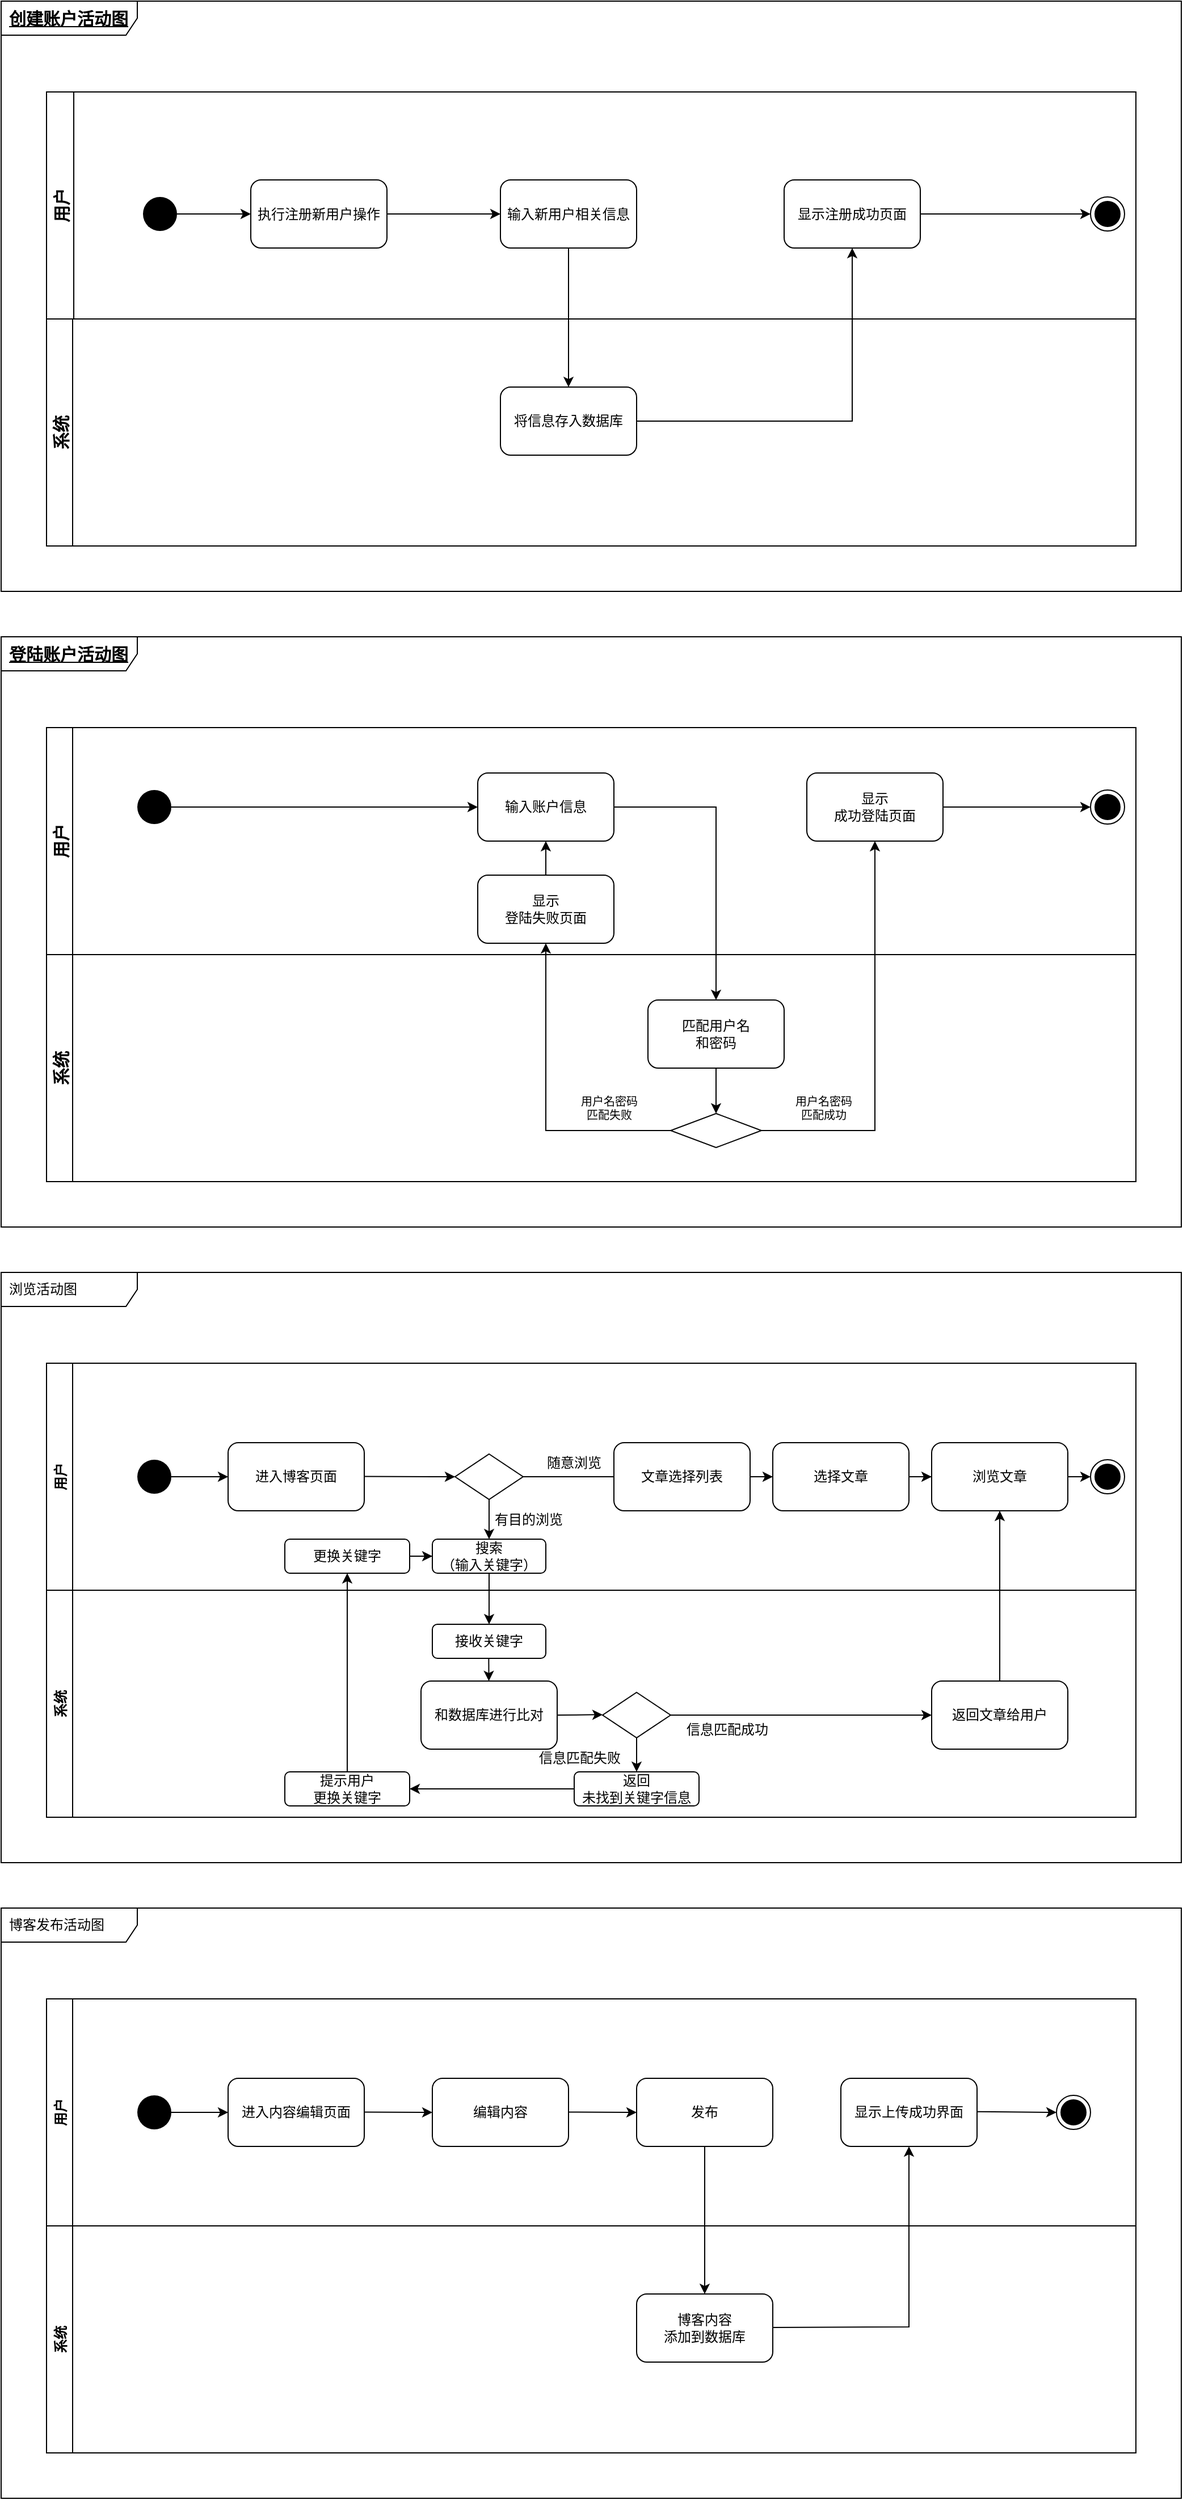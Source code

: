 <mxfile version="18.0.6" type="device"><diagram id="VyOUuFxo-4NVgqY9Qghv" name="Page-1"><mxGraphModel dx="396" dy="2226" grid="1" gridSize="10" guides="1" tooltips="1" connect="1" arrows="1" fold="1" page="1" pageScale="1" pageWidth="850" pageHeight="1100" math="0" shadow="0"><root><mxCell id="0"/><mxCell id="1" parent="0"/><mxCell id="5uQV9UeN7LHkwGVn9AdT-33" value="浏览活动图" style="shape=umlFrame;whiteSpace=wrap;html=1;width=120;height=30;boundedLbl=1;verticalAlign=middle;align=left;spacingLeft=5;" parent="1" vertex="1"><mxGeometry x="1120" y="1080" width="1040" height="520" as="geometry"/></mxCell><mxCell id="mzjbOrU-5TcgiReOGmap-36" value="&lt;span style=&quot;font-weight: 700; text-align: center; text-decoration-line: underline;&quot;&gt;登陆账户活动图&lt;/span&gt;" style="shape=umlFrame;whiteSpace=wrap;html=1;width=120;height=30;boundedLbl=1;verticalAlign=middle;align=left;spacingLeft=5;fontSize=15;fillColor=none;" parent="1" vertex="1"><mxGeometry x="1120" y="520" width="1040" height="520" as="geometry"/></mxCell><mxCell id="mzjbOrU-5TcgiReOGmap-33" value="&lt;span style=&quot;font-weight: 700; text-align: center; text-decoration-line: underline;&quot;&gt;创建账户活动图&lt;/span&gt;" style="shape=umlFrame;whiteSpace=wrap;html=1;width=120;height=30;boundedLbl=1;verticalAlign=middle;align=left;spacingLeft=5;fontSize=15;fillColor=none;" parent="1" vertex="1"><mxGeometry x="1120" y="-40" width="1040" height="520" as="geometry"/></mxCell><mxCell id="5uQV9UeN7LHkwGVn9AdT-32" value="博客发布活动图" style="shape=umlFrame;whiteSpace=wrap;html=1;width=120;height=30;boundedLbl=1;verticalAlign=middle;align=left;spacingLeft=5;" parent="1" vertex="1"><mxGeometry x="1120" y="1640" width="1040" height="520" as="geometry"/></mxCell><mxCell id="5uQV9UeN7LHkwGVn9AdT-8" value="用户" style="swimlane;horizontal=0;" parent="1" vertex="1"><mxGeometry x="1160" y="1720" width="960" height="200" as="geometry"/></mxCell><mxCell id="5uQV9UeN7LHkwGVn9AdT-9" value="" style="ellipse;fillColor=#000000;strokeColor=none;" parent="5uQV9UeN7LHkwGVn9AdT-8" vertex="1"><mxGeometry x="80" y="85" width="30" height="30" as="geometry"/></mxCell><mxCell id="5uQV9UeN7LHkwGVn9AdT-14" value="进入内容编辑页面" style="rounded=1;whiteSpace=wrap;html=1;" parent="5uQV9UeN7LHkwGVn9AdT-8" vertex="1"><mxGeometry x="160" y="70" width="120" height="60" as="geometry"/></mxCell><mxCell id="5uQV9UeN7LHkwGVn9AdT-15" value="编辑内容&lt;span style=&quot;color: rgba(0, 0, 0, 0); font-family: monospace; font-size: 0px; text-align: start;&quot;&gt;%3CmxGraphModel%3E%3Croot%3E%3CmxCell%20id%3D%220%22%2F%3E%3CmxCell%20id%3D%221%22%20parent%3D%220%22%2F%3E%3CmxCell%20id%3D%222%22%20value%3D%22%E8%BF%9B%E5%85%A5%E7%BC%96%E8%BE%91%E9%A1%B5%E9%9D%A2%22%20style%3D%22rounded%3D1%3BwhiteSpace%3Dwrap%3Bhtml%3D1%3B%22%20vertex%3D%221%22%20parent%3D%221%22%3E%3CmxGeometry%20x%3D%22240%22%20y%3D%22270%22%20width%3D%22120%22%20height%3D%2260%22%20as%3D%22geometry%22%2F%3E%3C%2FmxCell%3E%3C%2Froot%3E%3C%2FmxGraphModel%3E&lt;/span&gt;" style="rounded=1;whiteSpace=wrap;html=1;" parent="5uQV9UeN7LHkwGVn9AdT-8" vertex="1"><mxGeometry x="340" y="70" width="120" height="60" as="geometry"/></mxCell><mxCell id="5uQV9UeN7LHkwGVn9AdT-16" value="发布" style="rounded=1;whiteSpace=wrap;html=1;" parent="5uQV9UeN7LHkwGVn9AdT-8" vertex="1"><mxGeometry x="520" y="70" width="120" height="60" as="geometry"/></mxCell><mxCell id="5uQV9UeN7LHkwGVn9AdT-18" value="显示上传成功界面" style="rounded=1;whiteSpace=wrap;html=1;" parent="5uQV9UeN7LHkwGVn9AdT-8" vertex="1"><mxGeometry x="700" y="70" width="120" height="60" as="geometry"/></mxCell><mxCell id="5uQV9UeN7LHkwGVn9AdT-21" value="" style="endArrow=classic;html=1;rounded=0;exitX=1;exitY=0.5;exitDx=0;exitDy=0;entryX=0;entryY=0.5;entryDx=0;entryDy=0;" parent="5uQV9UeN7LHkwGVn9AdT-8" target="5uQV9UeN7LHkwGVn9AdT-15" edge="1"><mxGeometry width="50" height="50" relative="1" as="geometry"><mxPoint x="280" y="99.76" as="sourcePoint"/><mxPoint x="330" y="99.76" as="targetPoint"/></mxGeometry></mxCell><mxCell id="5uQV9UeN7LHkwGVn9AdT-23" value="" style="endArrow=classic;html=1;rounded=0;exitX=1;exitY=0.5;exitDx=0;exitDy=0;entryX=0;entryY=0.5;entryDx=0;entryDy=0;" parent="5uQV9UeN7LHkwGVn9AdT-8" target="5uQV9UeN7LHkwGVn9AdT-16" edge="1"><mxGeometry width="50" height="50" relative="1" as="geometry"><mxPoint x="460" y="99.76" as="sourcePoint"/><mxPoint x="510" y="99.76" as="targetPoint"/></mxGeometry></mxCell><mxCell id="5uQV9UeN7LHkwGVn9AdT-27" value="" style="ellipse;html=1;shape=endState;fillColor=#000000;strokeColor=#000000;" parent="5uQV9UeN7LHkwGVn9AdT-8" vertex="1"><mxGeometry x="890" y="85" width="30" height="30" as="geometry"/></mxCell><mxCell id="5uQV9UeN7LHkwGVn9AdT-28" value="" style="endArrow=classic;html=1;rounded=0;exitX=1;exitY=0.5;exitDx=0;exitDy=0;entryX=0;entryY=0.5;entryDx=0;entryDy=0;" parent="5uQV9UeN7LHkwGVn9AdT-8" target="5uQV9UeN7LHkwGVn9AdT-27" edge="1"><mxGeometry width="50" height="50" relative="1" as="geometry"><mxPoint x="820" y="99.33" as="sourcePoint"/><mxPoint x="880" y="99.57" as="targetPoint"/></mxGeometry></mxCell><mxCell id="5uQV9UeN7LHkwGVn9AdT-19" value="" style="endArrow=classic;html=1;rounded=0;exitX=1;exitY=0.5;exitDx=0;exitDy=0;entryX=0;entryY=0.5;entryDx=0;entryDy=0;" parent="5uQV9UeN7LHkwGVn9AdT-8" source="5uQV9UeN7LHkwGVn9AdT-9" target="5uQV9UeN7LHkwGVn9AdT-14" edge="1"><mxGeometry width="50" height="50" relative="1" as="geometry"><mxPoint x="400" y="185" as="sourcePoint"/><mxPoint x="150" y="85" as="targetPoint"/></mxGeometry></mxCell><mxCell id="5uQV9UeN7LHkwGVn9AdT-10" value="系统" style="swimlane;horizontal=0;" parent="1" vertex="1"><mxGeometry x="1160" y="1920" width="960" height="200" as="geometry"/></mxCell><mxCell id="5uQV9UeN7LHkwGVn9AdT-17" value="博客内容&lt;br&gt;添加到数据库" style="rounded=1;whiteSpace=wrap;html=1;" parent="5uQV9UeN7LHkwGVn9AdT-10" vertex="1"><mxGeometry x="520" y="60" width="120" height="60" as="geometry"/></mxCell><mxCell id="5uQV9UeN7LHkwGVn9AdT-26" value="" style="endArrow=classic;html=1;rounded=0;exitX=1;exitY=0.5;exitDx=0;exitDy=0;entryX=0.5;entryY=1;entryDx=0;entryDy=0;" parent="5uQV9UeN7LHkwGVn9AdT-10" target="5uQV9UeN7LHkwGVn9AdT-18" edge="1"><mxGeometry width="50" height="50" relative="1" as="geometry"><mxPoint x="640" y="89.47" as="sourcePoint"/><mxPoint x="700" y="89.71" as="targetPoint"/><Array as="points"><mxPoint x="760" y="89"/></Array></mxGeometry></mxCell><mxCell id="5uQV9UeN7LHkwGVn9AdT-24" value="" style="endArrow=classic;html=1;rounded=0;exitX=0.5;exitY=1;exitDx=0;exitDy=0;entryX=0.5;entryY=0;entryDx=0;entryDy=0;" parent="1" source="5uQV9UeN7LHkwGVn9AdT-16" target="5uQV9UeN7LHkwGVn9AdT-17" edge="1"><mxGeometry width="50" height="50" relative="1" as="geometry"><mxPoint x="1690" y="1865" as="sourcePoint"/><mxPoint x="1730" y="1925" as="targetPoint"/></mxGeometry></mxCell><mxCell id="5uQV9UeN7LHkwGVn9AdT-34" value="用户" style="swimlane;horizontal=0;" parent="1" vertex="1"><mxGeometry x="1160" y="1160" width="960" height="200" as="geometry"/></mxCell><mxCell id="5uQV9UeN7LHkwGVn9AdT-35" value="" style="ellipse;fillColor=#000000;strokeColor=none;" parent="5uQV9UeN7LHkwGVn9AdT-34" vertex="1"><mxGeometry x="80" y="85" width="30" height="30" as="geometry"/></mxCell><mxCell id="5uQV9UeN7LHkwGVn9AdT-36" value="进入博客页面" style="rounded=1;whiteSpace=wrap;html=1;" parent="5uQV9UeN7LHkwGVn9AdT-34" vertex="1"><mxGeometry x="160" y="70" width="120" height="60" as="geometry"/></mxCell><mxCell id="5uQV9UeN7LHkwGVn9AdT-38" value="浏览文章" style="rounded=1;whiteSpace=wrap;html=1;" parent="5uQV9UeN7LHkwGVn9AdT-34" vertex="1"><mxGeometry x="780" y="70" width="120" height="60" as="geometry"/></mxCell><mxCell id="5uQV9UeN7LHkwGVn9AdT-40" value="" style="endArrow=classic;html=1;rounded=0;exitX=1;exitY=0.5;exitDx=0;exitDy=0;entryX=0;entryY=0.5;entryDx=0;entryDy=0;" parent="5uQV9UeN7LHkwGVn9AdT-34" target="5uQV9UeN7LHkwGVn9AdT-49" edge="1"><mxGeometry width="50" height="50" relative="1" as="geometry"><mxPoint x="280" y="99.76" as="sourcePoint"/><mxPoint x="340" y="100" as="targetPoint"/></mxGeometry></mxCell><mxCell id="5uQV9UeN7LHkwGVn9AdT-41" value="" style="endArrow=classic;html=1;rounded=0;exitX=1;exitY=0.5;exitDx=0;exitDy=0;" parent="5uQV9UeN7LHkwGVn9AdT-34" source="5uQV9UeN7LHkwGVn9AdT-49" edge="1"><mxGeometry width="50" height="50" relative="1" as="geometry"><mxPoint x="460" y="99.76" as="sourcePoint"/><mxPoint x="530" y="100" as="targetPoint"/></mxGeometry></mxCell><mxCell id="5uQV9UeN7LHkwGVn9AdT-42" value="" style="ellipse;html=1;shape=endState;fillColor=#000000;strokeColor=#000000;" parent="5uQV9UeN7LHkwGVn9AdT-34" vertex="1"><mxGeometry x="920" y="85" width="30" height="30" as="geometry"/></mxCell><mxCell id="5uQV9UeN7LHkwGVn9AdT-43" value="" style="endArrow=classic;html=1;rounded=0;exitX=1;exitY=0.5;exitDx=0;exitDy=0;entryX=0;entryY=0.5;entryDx=0;entryDy=0;" parent="5uQV9UeN7LHkwGVn9AdT-34" source="5uQV9UeN7LHkwGVn9AdT-38" target="5uQV9UeN7LHkwGVn9AdT-42" edge="1"><mxGeometry width="50" height="50" relative="1" as="geometry"><mxPoint x="820" y="99.33" as="sourcePoint"/><mxPoint x="880" y="99.57" as="targetPoint"/></mxGeometry></mxCell><mxCell id="5uQV9UeN7LHkwGVn9AdT-49" value="" style="rhombus;" parent="5uQV9UeN7LHkwGVn9AdT-34" vertex="1"><mxGeometry x="360" y="80" width="60" height="40" as="geometry"/></mxCell><mxCell id="5uQV9UeN7LHkwGVn9AdT-50" value="随意浏览" style="text;html=1;strokeColor=none;fillColor=none;align=center;verticalAlign=middle;whiteSpace=wrap;rounded=0;" parent="5uQV9UeN7LHkwGVn9AdT-34" vertex="1"><mxGeometry x="430" y="80" width="70" height="15" as="geometry"/></mxCell><mxCell id="5uQV9UeN7LHkwGVn9AdT-53" value="有目的浏览" style="text;html=1;strokeColor=none;fillColor=none;align=center;verticalAlign=middle;whiteSpace=wrap;rounded=0;" parent="5uQV9UeN7LHkwGVn9AdT-34" vertex="1"><mxGeometry x="390" y="130" width="70" height="15" as="geometry"/></mxCell><mxCell id="5uQV9UeN7LHkwGVn9AdT-52" value="搜索&lt;br&gt;（输入关键字）" style="rounded=1;whiteSpace=wrap;html=1;" parent="5uQV9UeN7LHkwGVn9AdT-34" vertex="1"><mxGeometry x="340" y="155" width="100" height="30" as="geometry"/></mxCell><mxCell id="5uQV9UeN7LHkwGVn9AdT-57" value="" style="endArrow=classic;html=1;rounded=0;exitX=0.5;exitY=1;exitDx=0;exitDy=0;startArrow=none;entryX=0.5;entryY=0;entryDx=0;entryDy=0;" parent="5uQV9UeN7LHkwGVn9AdT-34" source="5uQV9UeN7LHkwGVn9AdT-49" target="5uQV9UeN7LHkwGVn9AdT-52" edge="1"><mxGeometry width="50" height="50" relative="1" as="geometry"><mxPoint x="389.33" y="130" as="sourcePoint"/><mxPoint x="389" y="145" as="targetPoint"/></mxGeometry></mxCell><mxCell id="8PAccev4c5ejMQWysNrV-1" value="文章选择列表" style="rounded=1;whiteSpace=wrap;html=1;" parent="5uQV9UeN7LHkwGVn9AdT-34" vertex="1"><mxGeometry x="500" y="70" width="120" height="60" as="geometry"/></mxCell><mxCell id="5uQV9UeN7LHkwGVn9AdT-47" value="" style="endArrow=classic;html=1;rounded=0;exitX=1;exitY=0.5;exitDx=0;exitDy=0;entryX=0;entryY=0.5;entryDx=0;entryDy=0;" parent="5uQV9UeN7LHkwGVn9AdT-34" source="5uQV9UeN7LHkwGVn9AdT-35" target="5uQV9UeN7LHkwGVn9AdT-36" edge="1"><mxGeometry width="50" height="50" relative="1" as="geometry"><mxPoint x="400" y="185" as="sourcePoint"/><mxPoint x="150" y="85" as="targetPoint"/></mxGeometry></mxCell><mxCell id="8PAccev4c5ejMQWysNrV-6" style="edgeStyle=orthogonalEdgeStyle;rounded=0;orthogonalLoop=1;jettySize=auto;html=1;" parent="5uQV9UeN7LHkwGVn9AdT-34" source="5uQV9UeN7LHkwGVn9AdT-83" target="5uQV9UeN7LHkwGVn9AdT-52" edge="1"><mxGeometry relative="1" as="geometry"/></mxCell><mxCell id="5uQV9UeN7LHkwGVn9AdT-83" value="更换关键字" style="rounded=1;whiteSpace=wrap;html=1;" parent="5uQV9UeN7LHkwGVn9AdT-34" vertex="1"><mxGeometry x="210" y="155" width="110" height="30" as="geometry"/></mxCell><mxCell id="5uQV9UeN7LHkwGVn9AdT-44" value="系统" style="swimlane;horizontal=0;" parent="1" vertex="1"><mxGeometry x="1160" y="1360" width="960" height="200" as="geometry"/></mxCell><mxCell id="5uQV9UeN7LHkwGVn9AdT-45" value="返回文章给用户" style="rounded=1;whiteSpace=wrap;html=1;" parent="5uQV9UeN7LHkwGVn9AdT-44" vertex="1"><mxGeometry x="780" y="80" width="120" height="60" as="geometry"/></mxCell><mxCell id="5uQV9UeN7LHkwGVn9AdT-54" value="和数据库进行比对" style="rounded=1;whiteSpace=wrap;html=1;" parent="5uQV9UeN7LHkwGVn9AdT-44" vertex="1"><mxGeometry x="330" y="80" width="120" height="60" as="geometry"/></mxCell><mxCell id="5uQV9UeN7LHkwGVn9AdT-56" value="接收关键字" style="rounded=1;whiteSpace=wrap;html=1;" parent="5uQV9UeN7LHkwGVn9AdT-44" vertex="1"><mxGeometry x="340" y="30" width="100" height="30" as="geometry"/></mxCell><mxCell id="5uQV9UeN7LHkwGVn9AdT-58" value="" style="endArrow=classic;html=1;rounded=0;exitX=0.5;exitY=1;exitDx=0;exitDy=0;startArrow=none;" parent="5uQV9UeN7LHkwGVn9AdT-44" target="5uQV9UeN7LHkwGVn9AdT-54" edge="1"><mxGeometry width="50" height="50" relative="1" as="geometry"><mxPoint x="389.67" y="60" as="sourcePoint"/><mxPoint x="389.67" y="100" as="targetPoint"/></mxGeometry></mxCell><mxCell id="5uQV9UeN7LHkwGVn9AdT-59" value="" style="endArrow=classic;html=1;rounded=0;exitX=1;exitY=0.5;exitDx=0;exitDy=0;" parent="5uQV9UeN7LHkwGVn9AdT-44" edge="1"><mxGeometry width="50" height="50" relative="1" as="geometry"><mxPoint x="450" y="110.0" as="sourcePoint"/><mxPoint x="490" y="109.62" as="targetPoint"/></mxGeometry></mxCell><mxCell id="8PAccev4c5ejMQWysNrV-3" style="edgeStyle=orthogonalEdgeStyle;rounded=0;orthogonalLoop=1;jettySize=auto;html=1;" parent="5uQV9UeN7LHkwGVn9AdT-44" source="5uQV9UeN7LHkwGVn9AdT-62" target="5uQV9UeN7LHkwGVn9AdT-75" edge="1"><mxGeometry relative="1" as="geometry"/></mxCell><mxCell id="5uQV9UeN7LHkwGVn9AdT-62" value="" style="rhombus;" parent="5uQV9UeN7LHkwGVn9AdT-44" vertex="1"><mxGeometry x="490" y="90" width="60" height="40" as="geometry"/></mxCell><mxCell id="5uQV9UeN7LHkwGVn9AdT-72" value="信息匹配成功" style="text;html=1;strokeColor=none;fillColor=none;align=center;verticalAlign=middle;whiteSpace=wrap;rounded=0;" parent="5uQV9UeN7LHkwGVn9AdT-44" vertex="1"><mxGeometry x="560" y="115" width="80" height="15" as="geometry"/></mxCell><mxCell id="8PAccev4c5ejMQWysNrV-4" style="edgeStyle=orthogonalEdgeStyle;rounded=0;orthogonalLoop=1;jettySize=auto;html=1;" parent="5uQV9UeN7LHkwGVn9AdT-44" source="5uQV9UeN7LHkwGVn9AdT-75" target="5uQV9UeN7LHkwGVn9AdT-80" edge="1"><mxGeometry relative="1" as="geometry"/></mxCell><mxCell id="5uQV9UeN7LHkwGVn9AdT-75" value="返回&lt;br&gt;未找到关键字信息" style="rounded=1;whiteSpace=wrap;html=1;" parent="5uQV9UeN7LHkwGVn9AdT-44" vertex="1"><mxGeometry x="465" y="160" width="110" height="30" as="geometry"/></mxCell><mxCell id="5uQV9UeN7LHkwGVn9AdT-76" value="" style="endArrow=classic;html=1;rounded=0;exitX=1;exitY=0.5;exitDx=0;exitDy=0;entryX=0;entryY=0.5;entryDx=0;entryDy=0;" parent="5uQV9UeN7LHkwGVn9AdT-44" source="5uQV9UeN7LHkwGVn9AdT-62" target="5uQV9UeN7LHkwGVn9AdT-45" edge="1"><mxGeometry width="50" height="50" relative="1" as="geometry"><mxPoint x="550" y="140.38" as="sourcePoint"/><mxPoint x="590" y="140" as="targetPoint"/></mxGeometry></mxCell><mxCell id="5uQV9UeN7LHkwGVn9AdT-77" value="信息匹配失败" style="text;html=1;strokeColor=none;fillColor=none;align=center;verticalAlign=middle;whiteSpace=wrap;rounded=0;" parent="5uQV9UeN7LHkwGVn9AdT-44" vertex="1"><mxGeometry x="430" y="140" width="80" height="15" as="geometry"/></mxCell><mxCell id="5uQV9UeN7LHkwGVn9AdT-80" value="提示用户&lt;br&gt;更换关键字" style="rounded=1;whiteSpace=wrap;html=1;" parent="5uQV9UeN7LHkwGVn9AdT-44" vertex="1"><mxGeometry x="210" y="160" width="110" height="30" as="geometry"/></mxCell><mxCell id="5uQV9UeN7LHkwGVn9AdT-51" value="" style="endArrow=classic;html=1;rounded=0;exitX=0.5;exitY=1;exitDx=0;exitDy=0;startArrow=none;entryX=0.5;entryY=0;entryDx=0;entryDy=0;" parent="1" source="5uQV9UeN7LHkwGVn9AdT-52" target="5uQV9UeN7LHkwGVn9AdT-56" edge="1"><mxGeometry width="50" height="50" relative="1" as="geometry"><mxPoint x="1539.09" y="1275" as="sourcePoint"/><mxPoint x="1539" y="1370" as="targetPoint"/></mxGeometry></mxCell><mxCell id="5uQV9UeN7LHkwGVn9AdT-60" value="" style="endArrow=classic;html=1;rounded=0;exitX=0.5;exitY=0;exitDx=0;exitDy=0;startArrow=none;entryX=0.5;entryY=1;entryDx=0;entryDy=0;" parent="1" source="5uQV9UeN7LHkwGVn9AdT-45" target="5uQV9UeN7LHkwGVn9AdT-38" edge="1"><mxGeometry width="50" height="50" relative="1" as="geometry"><mxPoint x="1549.67" y="1410.0" as="sourcePoint"/><mxPoint x="1549.884" y="1465.0" as="targetPoint"/></mxGeometry></mxCell><mxCell id="mzjbOrU-5TcgiReOGmap-18" value="用户" style="swimlane;horizontal=0;fontSize=15;fillColor=none;startSize=24;" parent="1" vertex="1"><mxGeometry x="1160" y="40" width="960" height="200" as="geometry"/></mxCell><mxCell id="4Jj-CjBR4jtKUOTMu1HK-2" style="edgeStyle=orthogonalEdgeStyle;rounded=0;orthogonalLoop=1;jettySize=auto;html=1;" edge="1" parent="mzjbOrU-5TcgiReOGmap-18" source="mzjbOrU-5TcgiReOGmap-19" target="8PAccev4c5ejMQWysNrV-33"><mxGeometry relative="1" as="geometry"/></mxCell><mxCell id="mzjbOrU-5TcgiReOGmap-19" value="" style="ellipse;fillColor=#000000;strokeColor=none;fontSize=16;" parent="mzjbOrU-5TcgiReOGmap-18" vertex="1"><mxGeometry x="85" y="92.5" width="30" height="30" as="geometry"/></mxCell><mxCell id="mzjbOrU-5TcgiReOGmap-29" value="" style="ellipse;html=1;shape=endState;fillColor=#000000;strokeColor=#000000;fontSize=12;" parent="mzjbOrU-5TcgiReOGmap-18" vertex="1"><mxGeometry x="920" y="92.5" width="30" height="30" as="geometry"/></mxCell><mxCell id="8PAccev4c5ejMQWysNrV-33" value="执行注册新用户操作" style="rounded=1;whiteSpace=wrap;html=1;" parent="mzjbOrU-5TcgiReOGmap-18" vertex="1"><mxGeometry x="180" y="77.5" width="120" height="60" as="geometry"/></mxCell><mxCell id="8PAccev4c5ejMQWysNrV-66" value="输入新用户相关信息" style="rounded=1;whiteSpace=wrap;html=1;" parent="mzjbOrU-5TcgiReOGmap-18" vertex="1"><mxGeometry x="400" y="77.5" width="120" height="60" as="geometry"/></mxCell><mxCell id="8PAccev4c5ejMQWysNrV-76" style="edgeStyle=orthogonalEdgeStyle;rounded=0;orthogonalLoop=1;jettySize=auto;html=1;" parent="mzjbOrU-5TcgiReOGmap-18" source="8PAccev4c5ejMQWysNrV-33" target="8PAccev4c5ejMQWysNrV-66" edge="1"><mxGeometry relative="1" as="geometry"/></mxCell><mxCell id="4Jj-CjBR4jtKUOTMu1HK-1" style="edgeStyle=orthogonalEdgeStyle;rounded=0;orthogonalLoop=1;jettySize=auto;html=1;entryX=0;entryY=0.5;entryDx=0;entryDy=0;" edge="1" parent="mzjbOrU-5TcgiReOGmap-18" source="8PAccev4c5ejMQWysNrV-78" target="mzjbOrU-5TcgiReOGmap-29"><mxGeometry relative="1" as="geometry"/></mxCell><mxCell id="8PAccev4c5ejMQWysNrV-78" value="显示注册成功页面" style="rounded=1;whiteSpace=wrap;html=1;" parent="mzjbOrU-5TcgiReOGmap-18" vertex="1"><mxGeometry x="650" y="77.5" width="120" height="60" as="geometry"/></mxCell><mxCell id="4Jj-CjBR4jtKUOTMu1HK-3" style="edgeStyle=orthogonalEdgeStyle;rounded=0;orthogonalLoop=1;jettySize=auto;html=1;exitX=0;exitY=1;exitDx=0;exitDy=0;entryX=0.5;entryY=1;entryDx=0;entryDy=0;" edge="1" parent="mzjbOrU-5TcgiReOGmap-18" source="mzjbOrU-5TcgiReOGmap-19" target="mzjbOrU-5TcgiReOGmap-19"><mxGeometry relative="1" as="geometry"/></mxCell><mxCell id="mzjbOrU-5TcgiReOGmap-32" value="系统" style="swimlane;horizontal=0;fontSize=15;fillColor=none;" parent="1" vertex="1"><mxGeometry x="1160" y="240" width="960" height="200" as="geometry"/></mxCell><mxCell id="8PAccev4c5ejMQWysNrV-65" value="将信息存入数据库" style="rounded=1;whiteSpace=wrap;html=1;" parent="mzjbOrU-5TcgiReOGmap-32" vertex="1"><mxGeometry x="400" y="60" width="120" height="60" as="geometry"/></mxCell><mxCell id="mzjbOrU-5TcgiReOGmap-34" value="用户" style="swimlane;horizontal=0;fontSize=15;fillColor=none;startSize=23;" parent="1" vertex="1"><mxGeometry x="1160" y="600" width="960" height="200" as="geometry"/></mxCell><mxCell id="8PAccev4c5ejMQWysNrV-15" style="edgeStyle=orthogonalEdgeStyle;rounded=0;orthogonalLoop=1;jettySize=auto;html=1;" parent="mzjbOrU-5TcgiReOGmap-34" source="mzjbOrU-5TcgiReOGmap-4" target="8PAccev4c5ejMQWysNrV-11" edge="1"><mxGeometry relative="1" as="geometry"/></mxCell><mxCell id="mzjbOrU-5TcgiReOGmap-4" value="" style="ellipse;fillColor=#000000;strokeColor=none;fontSize=16;" parent="mzjbOrU-5TcgiReOGmap-34" vertex="1"><mxGeometry x="80" y="55" width="30" height="30" as="geometry"/></mxCell><mxCell id="mzjbOrU-5TcgiReOGmap-10" value="" style="ellipse;html=1;shape=endState;fillColor=#000000;strokeColor=#000000;fontSize=12;" parent="mzjbOrU-5TcgiReOGmap-34" vertex="1"><mxGeometry x="920" y="55" width="30" height="30" as="geometry"/></mxCell><mxCell id="8PAccev4c5ejMQWysNrV-11" value="输入账户信息" style="rounded=1;whiteSpace=wrap;html=1;" parent="mzjbOrU-5TcgiReOGmap-34" vertex="1"><mxGeometry x="380" y="40" width="120" height="60" as="geometry"/></mxCell><mxCell id="8PAccev4c5ejMQWysNrV-25" style="edgeStyle=orthogonalEdgeStyle;rounded=0;orthogonalLoop=1;jettySize=auto;html=1;entryX=0;entryY=0.5;entryDx=0;entryDy=0;" parent="mzjbOrU-5TcgiReOGmap-34" source="8PAccev4c5ejMQWysNrV-12" target="mzjbOrU-5TcgiReOGmap-10" edge="1"><mxGeometry relative="1" as="geometry"/></mxCell><mxCell id="8PAccev4c5ejMQWysNrV-12" value="显示&lt;br&gt;成功登陆页面&lt;span style=&quot;color: rgba(0, 0, 0, 0); font-family: monospace; font-size: 0px; text-align: start;&quot;&gt;%3CmxGraphModel%3E%3Croot%3E%3CmxCell%20id%3D%220%22%2F%3E%3CmxCell%20id%3D%221%22%20parent%3D%220%22%2F%3E%3CmxCell%20id%3D%222%22%20value%3D%22%E8%BE%93%E5%85%A5%E8%B4%A6%E6%88%B7%E4%BF%A1%E6%81%AF%22%20style%3D%22rounded%3D1%3BwhiteSpace%3Dwrap%3Bhtml%3D1%3B%22%20vertex%3D%221%22%20parent%3D%221%22%3E%3CmxGeometry%20x%3D%221300%22%20y%3D%22620%22%20width%3D%22120%22%20height%3D%2260%22%20as%3D%22geometry%22%2F%3E%3C%2FmxCell%3E%3C%2Froot%3E%3C%2FmxGraphModel%3E&lt;/span&gt;" style="rounded=1;whiteSpace=wrap;html=1;" parent="mzjbOrU-5TcgiReOGmap-34" vertex="1"><mxGeometry x="670" y="40" width="120" height="60" as="geometry"/></mxCell><mxCell id="8PAccev4c5ejMQWysNrV-24" style="edgeStyle=orthogonalEdgeStyle;rounded=0;orthogonalLoop=1;jettySize=auto;html=1;" parent="mzjbOrU-5TcgiReOGmap-34" source="8PAccev4c5ejMQWysNrV-19" target="8PAccev4c5ejMQWysNrV-11" edge="1"><mxGeometry relative="1" as="geometry"/></mxCell><mxCell id="8PAccev4c5ejMQWysNrV-19" value="显示&lt;br&gt;登陆失败页面&lt;span style=&quot;color: rgba(0, 0, 0, 0); font-family: monospace; font-size: 0px; text-align: start;&quot;&gt;%3CmxGraphModel%3E%3Croot%3E%3CmxCell%20id%3D%220%22%2F%3E%3CmxCell%20id%3D%221%22%20parent%3D%220%22%2F%3E%3CmxCell%20id%3D%222%22%20value%3D%22%E8%BE%93%E5%85%A5%E8%B4%A6%E6%88%B7%E4%BF%A1%E6%81%AF%22%20style%3D%22rounded%3D1%3BwhiteSpace%3Dwrap%3Bhtml%3D1%3B%22%20vertex%3D%221%22%20parent%3D%221%22%3E%3CmxGeometry%20x%3D%221300%22%20y%3D%22620%22%20width%3D%22120%22%20height%3D%2260%22%20as%3D%22geometry%22%2F%3E%3C%2FmxCell%3E%3C%2Froot%3E%3C%2FmxGraphModel%3E&lt;/span&gt;" style="rounded=1;whiteSpace=wrap;html=1;" parent="mzjbOrU-5TcgiReOGmap-34" vertex="1"><mxGeometry x="380" y="130" width="120" height="60" as="geometry"/></mxCell><mxCell id="8PAccev4c5ejMQWysNrV-7" style="edgeStyle=orthogonalEdgeStyle;rounded=0;orthogonalLoop=1;jettySize=auto;html=1;entryX=0.5;entryY=1;entryDx=0;entryDy=0;" parent="1" source="5uQV9UeN7LHkwGVn9AdT-80" target="5uQV9UeN7LHkwGVn9AdT-83" edge="1"><mxGeometry relative="1" as="geometry"/></mxCell><mxCell id="8PAccev4c5ejMQWysNrV-10" style="edgeStyle=orthogonalEdgeStyle;rounded=0;orthogonalLoop=1;jettySize=auto;html=1;" parent="1" source="8PAccev4c5ejMQWysNrV-8" target="5uQV9UeN7LHkwGVn9AdT-38" edge="1"><mxGeometry relative="1" as="geometry"/></mxCell><mxCell id="8PAccev4c5ejMQWysNrV-8" value="选择文章" style="rounded=1;whiteSpace=wrap;html=1;" parent="1" vertex="1"><mxGeometry x="1800" y="1230" width="120" height="60" as="geometry"/></mxCell><mxCell id="8PAccev4c5ejMQWysNrV-9" style="edgeStyle=orthogonalEdgeStyle;rounded=0;orthogonalLoop=1;jettySize=auto;html=1;entryX=0;entryY=0.5;entryDx=0;entryDy=0;" parent="1" source="8PAccev4c5ejMQWysNrV-1" target="8PAccev4c5ejMQWysNrV-8" edge="1"><mxGeometry relative="1" as="geometry"/></mxCell><mxCell id="mzjbOrU-5TcgiReOGmap-35" value="系统" style="swimlane;horizontal=0;fontSize=15;fillColor=none;" parent="1" vertex="1"><mxGeometry x="1160" y="800" width="960" height="200" as="geometry"/></mxCell><mxCell id="8PAccev4c5ejMQWysNrV-17" style="edgeStyle=orthogonalEdgeStyle;rounded=0;orthogonalLoop=1;jettySize=auto;html=1;" parent="mzjbOrU-5TcgiReOGmap-35" source="8PAccev4c5ejMQWysNrV-13" target="mzjbOrU-5TcgiReOGmap-15" edge="1"><mxGeometry relative="1" as="geometry"/></mxCell><mxCell id="8PAccev4c5ejMQWysNrV-13" value="匹配用户名&lt;br&gt;和密码" style="rounded=1;whiteSpace=wrap;html=1;" parent="mzjbOrU-5TcgiReOGmap-35" vertex="1"><mxGeometry x="530" y="40" width="120" height="60" as="geometry"/></mxCell><mxCell id="mzjbOrU-5TcgiReOGmap-15" value="" style="rhombus;whiteSpace=wrap;html=1;fontSize=15;fillColor=none;" parent="mzjbOrU-5TcgiReOGmap-35" vertex="1"><mxGeometry x="550" y="140" width="80" height="30" as="geometry"/></mxCell><mxCell id="mzjbOrU-5TcgiReOGmap-16" value="用户名密码&lt;br&gt;匹配成功" style="text;html=1;strokeColor=none;fillColor=none;align=center;verticalAlign=middle;whiteSpace=wrap;rounded=0;fontSize=10;" parent="mzjbOrU-5TcgiReOGmap-35" vertex="1"><mxGeometry x="650" y="120" width="70" height="30" as="geometry"/></mxCell><mxCell id="8PAccev4c5ejMQWysNrV-18" style="edgeStyle=orthogonalEdgeStyle;rounded=0;orthogonalLoop=1;jettySize=auto;html=1;" parent="1" source="mzjbOrU-5TcgiReOGmap-15" target="8PAccev4c5ejMQWysNrV-12" edge="1"><mxGeometry relative="1" as="geometry"/></mxCell><mxCell id="8PAccev4c5ejMQWysNrV-20" style="edgeStyle=orthogonalEdgeStyle;rounded=0;orthogonalLoop=1;jettySize=auto;html=1;" parent="1" source="mzjbOrU-5TcgiReOGmap-15" target="8PAccev4c5ejMQWysNrV-19" edge="1"><mxGeometry relative="1" as="geometry"/></mxCell><mxCell id="8PAccev4c5ejMQWysNrV-22" style="edgeStyle=orthogonalEdgeStyle;rounded=0;orthogonalLoop=1;jettySize=auto;html=1;" parent="1" source="8PAccev4c5ejMQWysNrV-11" target="8PAccev4c5ejMQWysNrV-13" edge="1"><mxGeometry relative="1" as="geometry"/></mxCell><mxCell id="8PAccev4c5ejMQWysNrV-23" value="用户名密码&lt;br&gt;匹配失败" style="text;html=1;strokeColor=none;fillColor=none;align=center;verticalAlign=middle;whiteSpace=wrap;rounded=0;fontSize=10;" parent="1" vertex="1"><mxGeometry x="1621" y="920" width="70" height="30" as="geometry"/></mxCell><mxCell id="8PAccev4c5ejMQWysNrV-67" style="edgeStyle=orthogonalEdgeStyle;rounded=0;orthogonalLoop=1;jettySize=auto;html=1;entryX=0.5;entryY=0;entryDx=0;entryDy=0;" parent="1" source="8PAccev4c5ejMQWysNrV-66" target="8PAccev4c5ejMQWysNrV-65" edge="1"><mxGeometry relative="1" as="geometry"/></mxCell><mxCell id="8PAccev4c5ejMQWysNrV-79" style="edgeStyle=orthogonalEdgeStyle;rounded=0;orthogonalLoop=1;jettySize=auto;html=1;" parent="1" source="8PAccev4c5ejMQWysNrV-65" target="8PAccev4c5ejMQWysNrV-78" edge="1"><mxGeometry relative="1" as="geometry"/></mxCell></root></mxGraphModel></diagram></mxfile>